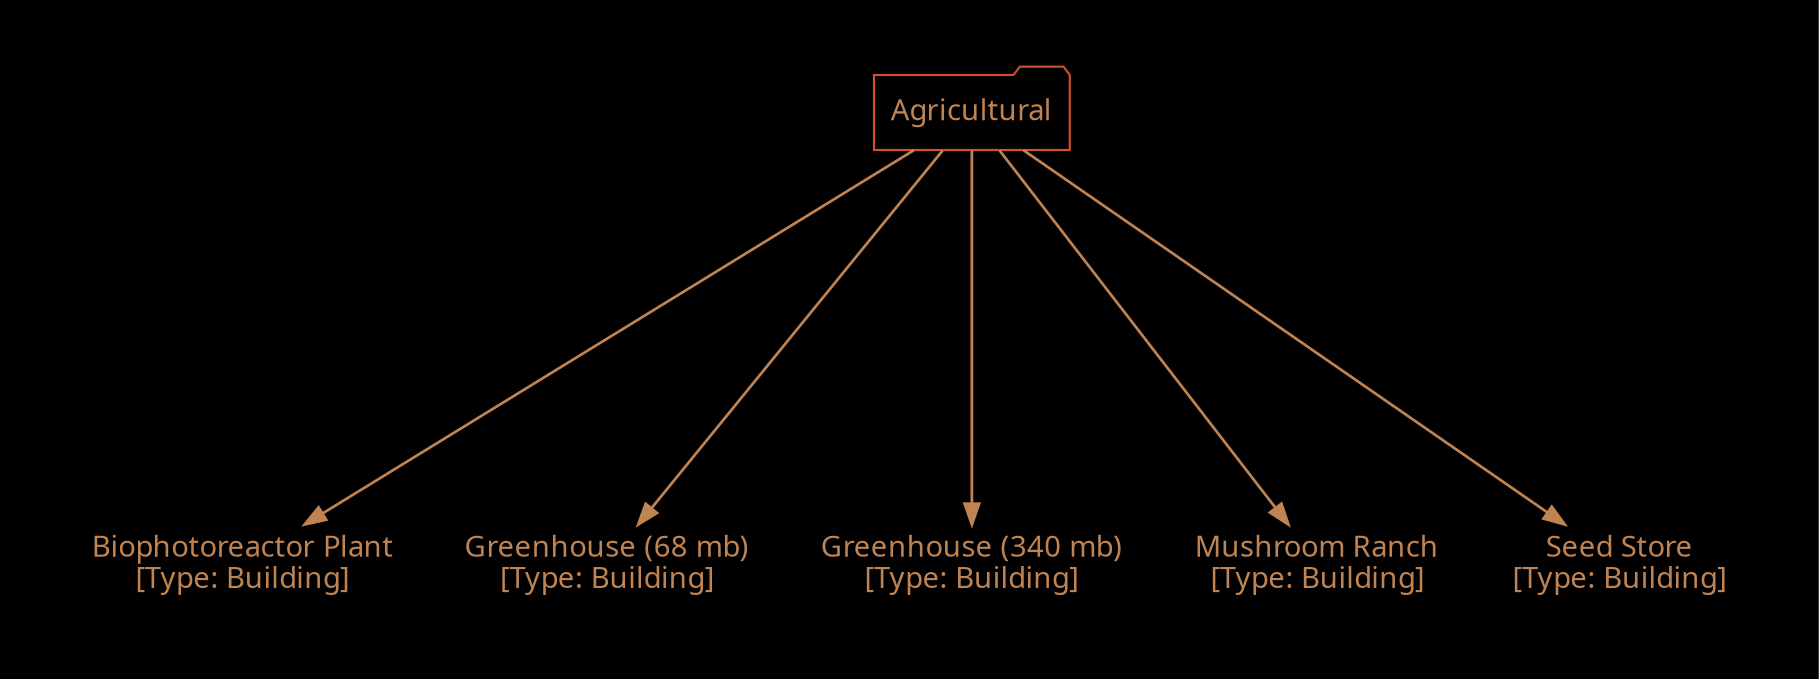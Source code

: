 /*
  This is part of the Avaneya Project Crew Handbook.
  Copyright (C) 2010, 2011, 2012
    Kshatra Corp.
  See the file License for copying conditions.
  
  To manually compile:
      $ sudo aptitude install graphviz
      $ twopi -Tpdf Units_User_Basic_Agricultural.twopi.gv -o Units_User_Basic_Agricultural.pdf
*/

digraph Units_User_Basic_Agricultural
{
    // Graph attributes...
	bgcolor="black";
	margin="0";
	ratio="auto";
    ranksep="2.5";
    pad="0.5,0.5";
    compound="true";
    overlap="vpsc";
    root="Agricultural";

	// Node attributes...
	node[color="#d3502dff"];
	node[fillcolor="gray10"];
    node[fontcolor="#c08453ff"];
    node[fontname="Ubuntu"];
    node[shape="none"]
	
	// Edge attributes...
	edge[color="#c08453ff"];
	edge[penwidth="1.3"];

    // Units...
    "Biophotoreactor Plant"[label="Biophotoreactor Plant\n[Type: Building]"];
    "Greenhouse (68 mb)"[label="Greenhouse (68 mb)\n[Type: Building]"];
    "Greenhouse (340 mb)"[label="Greenhouse (340 mb)\n[Type: Building]"];
    "Mushroom Ranch"[label="Mushroom Ranch\n[Type: Building]"];
    "Seed Store"[label="Seed Store\n[Type: Building]"];

    // Categorical relations, but not build dependencies...
    "Agricultural"[shape="folder"];
        "Agricultural" -> "Biophotoreactor Plant";
        "Agricultural" -> "Greenhouse (68 mb)";
        "Agricultural" -> "Greenhouse (340 mb)";
        "Agricultural" -> "Mushroom Ranch";
        "Agricultural" -> "Seed Store";
}

